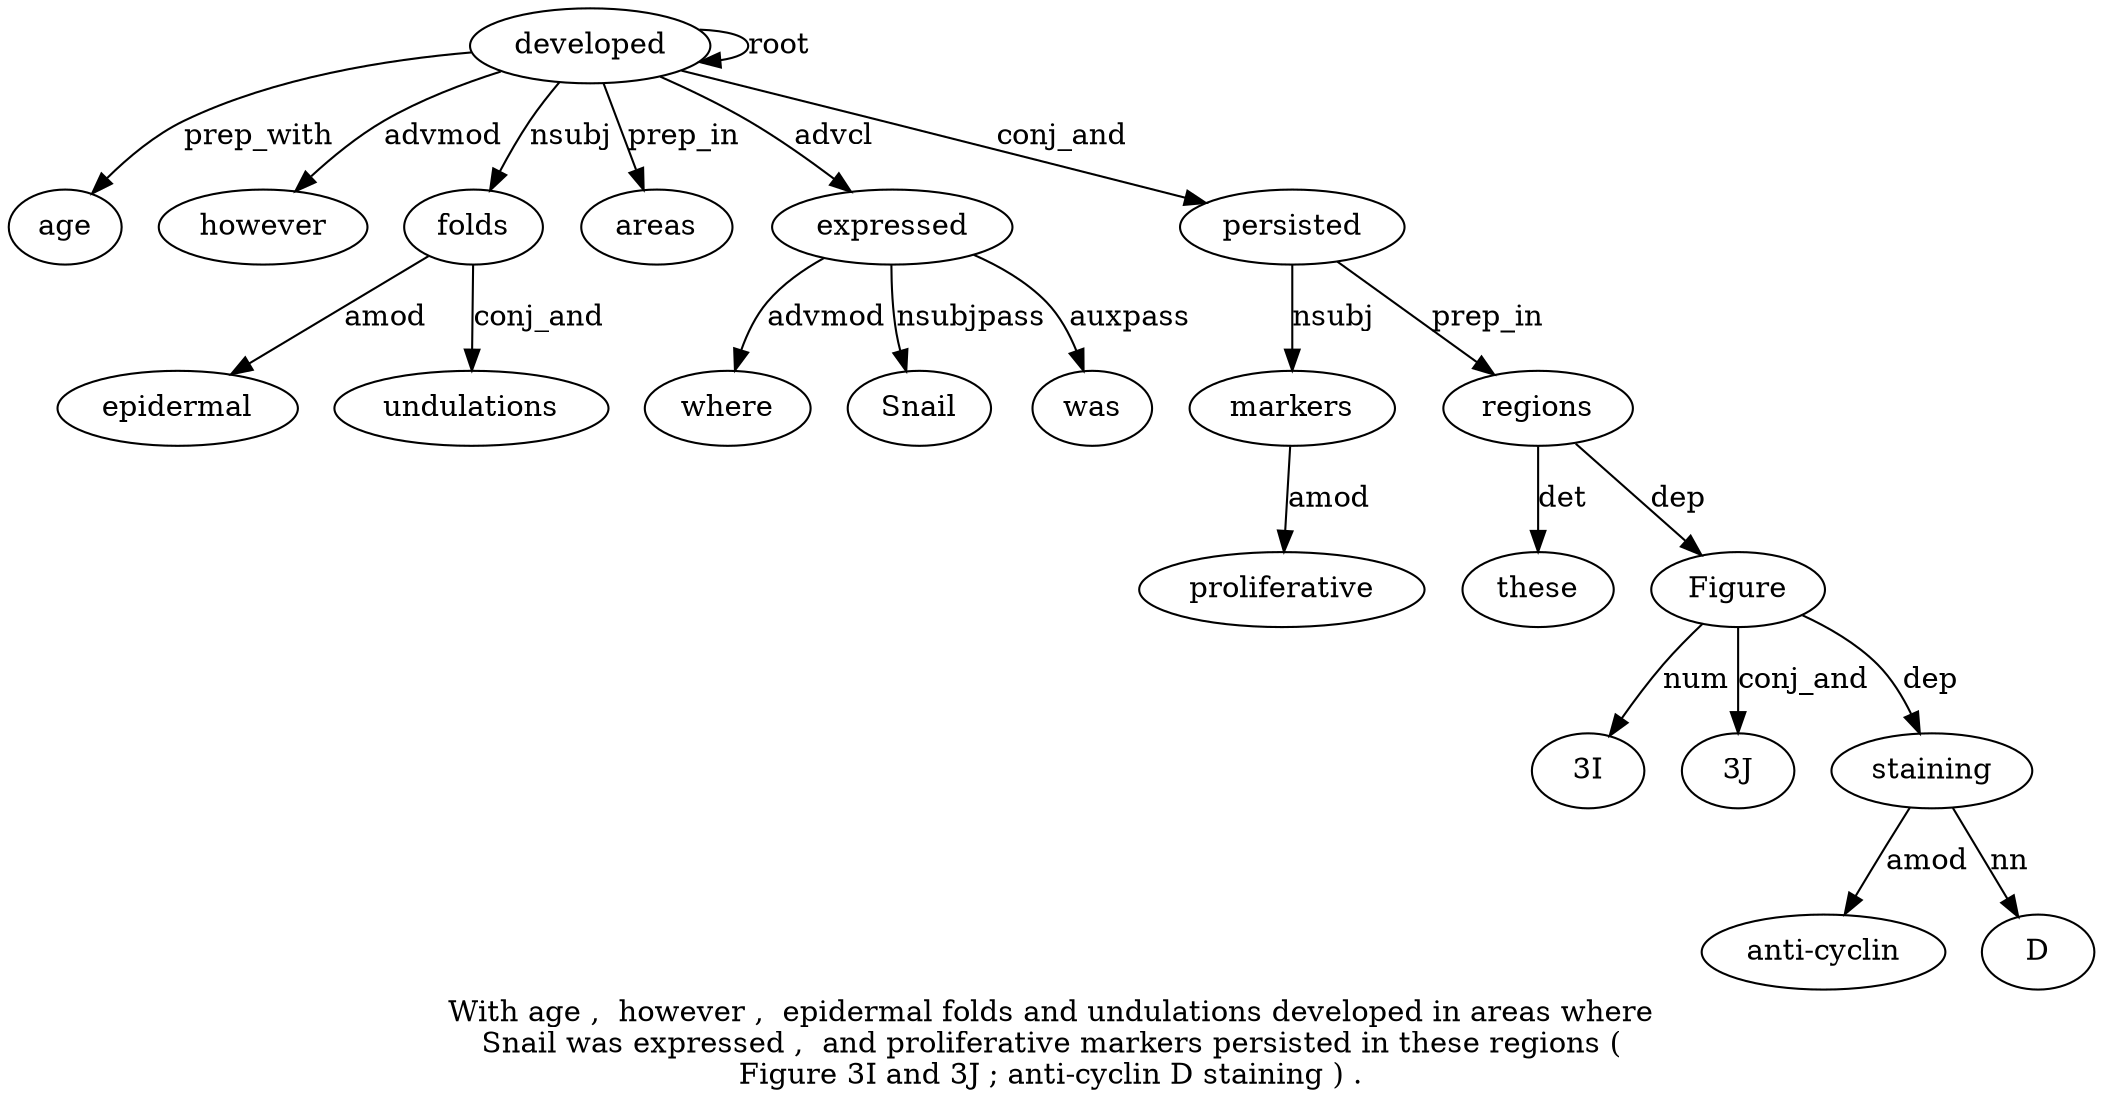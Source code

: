 digraph "With age ,  however ,  epidermal folds and undulations developed in areas where Snail was expressed ,  and proliferative markers persisted in these regions ( Figure 3I and 3J ; anti-cyclin D staining ) ." {
label="With age ,  however ,  epidermal folds and undulations developed in areas where
Snail was expressed ,  and proliferative markers persisted in these regions (
Figure 3I and 3J ; anti-cyclin D staining ) .";
developed10 [style=filled, fillcolor=white, label=developed];
age2 [style=filled, fillcolor=white, label=age];
developed10 -> age2  [label=prep_with];
however4 [style=filled, fillcolor=white, label=however];
developed10 -> however4  [label=advmod];
folds7 [style=filled, fillcolor=white, label=folds];
epidermal6 [style=filled, fillcolor=white, label=epidermal];
folds7 -> epidermal6  [label=amod];
developed10 -> folds7  [label=nsubj];
undulations9 [style=filled, fillcolor=white, label=undulations];
folds7 -> undulations9  [label=conj_and];
developed10 -> developed10  [label=root];
areas12 [style=filled, fillcolor=white, label=areas];
developed10 -> areas12  [label=prep_in];
expressed16 [style=filled, fillcolor=white, label=expressed];
where13 [style=filled, fillcolor=white, label=where];
expressed16 -> where13  [label=advmod];
Snail14 [style=filled, fillcolor=white, label=Snail];
expressed16 -> Snail14  [label=nsubjpass];
was15 [style=filled, fillcolor=white, label=was];
expressed16 -> was15  [label=auxpass];
developed10 -> expressed16  [label=advcl];
markers20 [style=filled, fillcolor=white, label=markers];
proliferative19 [style=filled, fillcolor=white, label=proliferative];
markers20 -> proliferative19  [label=amod];
persisted21 [style=filled, fillcolor=white, label=persisted];
persisted21 -> markers20  [label=nsubj];
developed10 -> persisted21  [label=conj_and];
regions24 [style=filled, fillcolor=white, label=regions];
these23 [style=filled, fillcolor=white, label=these];
regions24 -> these23  [label=det];
persisted21 -> regions24  [label=prep_in];
Figure26 [style=filled, fillcolor=white, label=Figure];
regions24 -> Figure26  [label=dep];
"3I27" [style=filled, fillcolor=white, label="3I"];
Figure26 -> "3I27"  [label=num];
"3J29" [style=filled, fillcolor=white, label="3J"];
Figure26 -> "3J29"  [label=conj_and];
staining33 [style=filled, fillcolor=white, label=staining];
"anti-cyclin31" [style=filled, fillcolor=white, label="anti-cyclin"];
staining33 -> "anti-cyclin31"  [label=amod];
D32 [style=filled, fillcolor=white, label=D];
staining33 -> D32  [label=nn];
Figure26 -> staining33  [label=dep];
}
